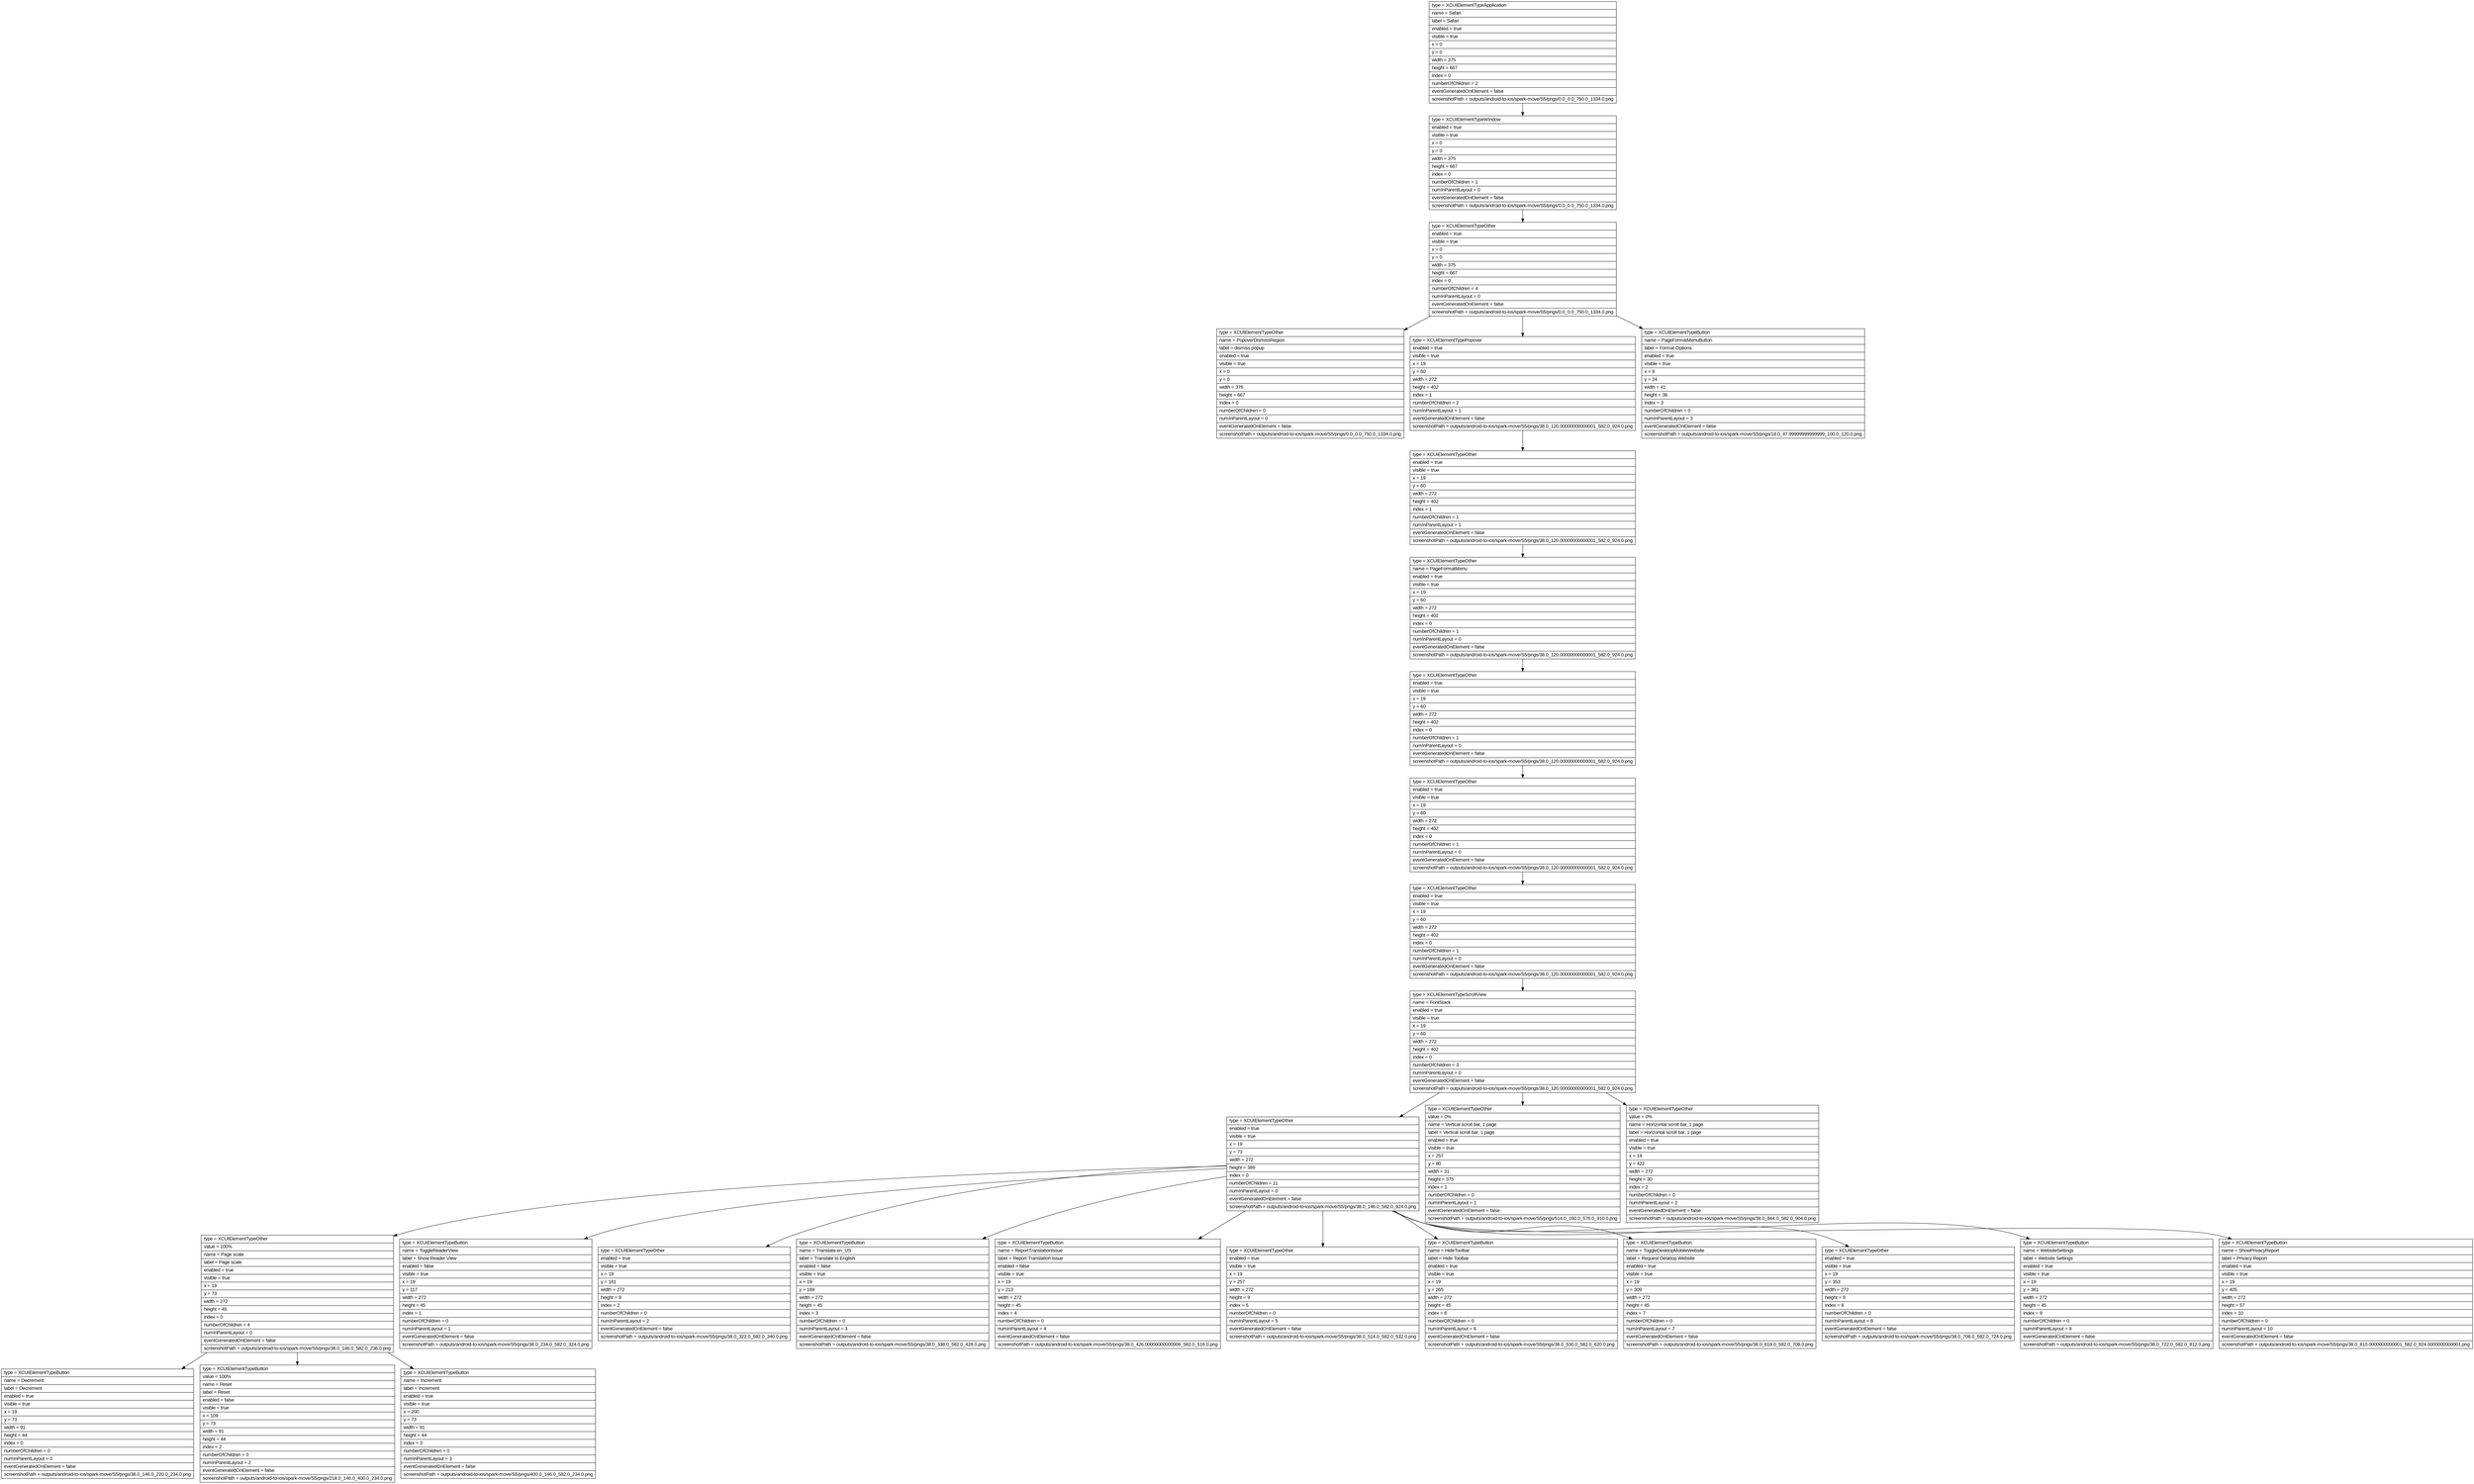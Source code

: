 digraph Layout {

	node [shape=record fontname=Arial];

	0	[label="{type = XCUIElementTypeApplication\l|name = Safari\l|label = Safari\l|enabled = true\l|visible = true\l|x = 0\l|y = 0\l|width = 375\l|height = 667\l|index = 0\l|numberOfChildren = 2\l|eventGeneratedOnElement = false \l|screenshotPath = outputs/android-to-ios/spark-move/S5/pngs/0.0_0.0_750.0_1334.0.png\l}"]
	1	[label="{type = XCUIElementTypeWindow\l|enabled = true\l|visible = true\l|x = 0\l|y = 0\l|width = 375\l|height = 667\l|index = 0\l|numberOfChildren = 1\l|numInParentLayout = 0\l|eventGeneratedOnElement = false \l|screenshotPath = outputs/android-to-ios/spark-move/S5/pngs/0.0_0.0_750.0_1334.0.png\l}"]
	2	[label="{type = XCUIElementTypeOther\l|enabled = true\l|visible = true\l|x = 0\l|y = 0\l|width = 375\l|height = 667\l|index = 0\l|numberOfChildren = 4\l|numInParentLayout = 0\l|eventGeneratedOnElement = false \l|screenshotPath = outputs/android-to-ios/spark-move/S5/pngs/0.0_0.0_750.0_1334.0.png\l}"]
	3	[label="{type = XCUIElementTypeOther\l|name = PopoverDismissRegion\l|label = dismiss popup\l|enabled = true\l|visible = true\l|x = 0\l|y = 0\l|width = 375\l|height = 667\l|index = 0\l|numberOfChildren = 0\l|numInParentLayout = 0\l|eventGeneratedOnElement = false \l|screenshotPath = outputs/android-to-ios/spark-move/S5/pngs/0.0_0.0_750.0_1334.0.png\l}"]
	4	[label="{type = XCUIElementTypePopover\l|enabled = true\l|visible = true\l|x = 19\l|y = 60\l|width = 272\l|height = 402\l|index = 1\l|numberOfChildren = 2\l|numInParentLayout = 1\l|eventGeneratedOnElement = false \l|screenshotPath = outputs/android-to-ios/spark-move/S5/pngs/38.0_120.00000000000001_582.0_924.0.png\l}"]
	5	[label="{type = XCUIElementTypeButton\l|name = PageFormatMenuButton\l|label = Format Options\l|enabled = true\l|visible = true\l|x = 9\l|y = 24\l|width = 41\l|height = 36\l|index = 3\l|numberOfChildren = 0\l|numInParentLayout = 3\l|eventGeneratedOnElement = false \l|screenshotPath = outputs/android-to-ios/spark-move/S5/pngs/18.0_47.99999999999999_100.0_120.0.png\l}"]
	6	[label="{type = XCUIElementTypeOther\l|enabled = true\l|visible = true\l|x = 19\l|y = 60\l|width = 272\l|height = 402\l|index = 1\l|numberOfChildren = 1\l|numInParentLayout = 1\l|eventGeneratedOnElement = false \l|screenshotPath = outputs/android-to-ios/spark-move/S5/pngs/38.0_120.00000000000001_582.0_924.0.png\l}"]
	7	[label="{type = XCUIElementTypeOther\l|name = PageFormatMenu\l|enabled = true\l|visible = true\l|x = 19\l|y = 60\l|width = 272\l|height = 402\l|index = 0\l|numberOfChildren = 1\l|numInParentLayout = 0\l|eventGeneratedOnElement = false \l|screenshotPath = outputs/android-to-ios/spark-move/S5/pngs/38.0_120.00000000000001_582.0_924.0.png\l}"]
	8	[label="{type = XCUIElementTypeOther\l|enabled = true\l|visible = true\l|x = 19\l|y = 60\l|width = 272\l|height = 402\l|index = 0\l|numberOfChildren = 1\l|numInParentLayout = 0\l|eventGeneratedOnElement = false \l|screenshotPath = outputs/android-to-ios/spark-move/S5/pngs/38.0_120.00000000000001_582.0_924.0.png\l}"]
	9	[label="{type = XCUIElementTypeOther\l|enabled = true\l|visible = true\l|x = 19\l|y = 60\l|width = 272\l|height = 402\l|index = 0\l|numberOfChildren = 1\l|numInParentLayout = 0\l|eventGeneratedOnElement = false \l|screenshotPath = outputs/android-to-ios/spark-move/S5/pngs/38.0_120.00000000000001_582.0_924.0.png\l}"]
	10	[label="{type = XCUIElementTypeOther\l|enabled = true\l|visible = true\l|x = 19\l|y = 60\l|width = 272\l|height = 402\l|index = 0\l|numberOfChildren = 1\l|numInParentLayout = 0\l|eventGeneratedOnElement = false \l|screenshotPath = outputs/android-to-ios/spark-move/S5/pngs/38.0_120.00000000000001_582.0_924.0.png\l}"]
	11	[label="{type = XCUIElementTypeScrollView\l|name = FontStack\l|enabled = true\l|visible = true\l|x = 19\l|y = 60\l|width = 272\l|height = 402\l|index = 0\l|numberOfChildren = 3\l|numInParentLayout = 0\l|eventGeneratedOnElement = false \l|screenshotPath = outputs/android-to-ios/spark-move/S5/pngs/38.0_120.00000000000001_582.0_924.0.png\l}"]
	12	[label="{type = XCUIElementTypeOther\l|enabled = true\l|visible = true\l|x = 19\l|y = 73\l|width = 272\l|height = 389\l|index = 0\l|numberOfChildren = 11\l|numInParentLayout = 0\l|eventGeneratedOnElement = false \l|screenshotPath = outputs/android-to-ios/spark-move/S5/pngs/38.0_146.0_582.0_924.0.png\l}"]
	13	[label="{type = XCUIElementTypeOther\l|value = 0%\l|name = Vertical scroll bar, 1 page\l|label = Vertical scroll bar, 1 page\l|enabled = true\l|visible = true\l|x = 257\l|y = 80\l|width = 31\l|height = 375\l|index = 1\l|numberOfChildren = 0\l|numInParentLayout = 1\l|eventGeneratedOnElement = false \l|screenshotPath = outputs/android-to-ios/spark-move/S5/pngs/514.0_160.0_576.0_910.0.png\l}"]
	14	[label="{type = XCUIElementTypeOther\l|value = 0%\l|name = Horizontal scroll bar, 1 page\l|label = Horizontal scroll bar, 1 page\l|enabled = true\l|visible = true\l|x = 19\l|y = 422\l|width = 272\l|height = 30\l|index = 2\l|numberOfChildren = 0\l|numInParentLayout = 2\l|eventGeneratedOnElement = false \l|screenshotPath = outputs/android-to-ios/spark-move/S5/pngs/38.0_844.0_582.0_904.0.png\l}"]
	15	[label="{type = XCUIElementTypeOther\l|value = 100%\l|name = Page scale\l|label = Page scale\l|enabled = true\l|visible = true\l|x = 19\l|y = 73\l|width = 272\l|height = 45\l|index = 0\l|numberOfChildren = 4\l|numInParentLayout = 0\l|eventGeneratedOnElement = false \l|screenshotPath = outputs/android-to-ios/spark-move/S5/pngs/38.0_146.0_582.0_236.0.png\l}"]
	16	[label="{type = XCUIElementTypeButton\l|name = ToggleReaderView\l|label = Show Reader View\l|enabled = false\l|visible = true\l|x = 19\l|y = 117\l|width = 272\l|height = 45\l|index = 1\l|numberOfChildren = 0\l|numInParentLayout = 1\l|eventGeneratedOnElement = false \l|screenshotPath = outputs/android-to-ios/spark-move/S5/pngs/38.0_234.0_582.0_324.0.png\l}"]
	17	[label="{type = XCUIElementTypeOther\l|enabled = true\l|visible = true\l|x = 19\l|y = 161\l|width = 272\l|height = 9\l|index = 2\l|numberOfChildren = 0\l|numInParentLayout = 2\l|eventGeneratedOnElement = false \l|screenshotPath = outputs/android-to-ios/spark-move/S5/pngs/38.0_322.0_582.0_340.0.png\l}"]
	18	[label="{type = XCUIElementTypeButton\l|name = Translate-en_US\l|label = Translate to English\l|enabled = false\l|visible = true\l|x = 19\l|y = 169\l|width = 272\l|height = 45\l|index = 3\l|numberOfChildren = 0\l|numInParentLayout = 3\l|eventGeneratedOnElement = false \l|screenshotPath = outputs/android-to-ios/spark-move/S5/pngs/38.0_338.0_582.0_428.0.png\l}"]
	19	[label="{type = XCUIElementTypeButton\l|name = ReportTranslationIssue\l|label = Report Translation Issue\l|enabled = false\l|visible = true\l|x = 19\l|y = 213\l|width = 272\l|height = 45\l|index = 4\l|numberOfChildren = 0\l|numInParentLayout = 4\l|eventGeneratedOnElement = false \l|screenshotPath = outputs/android-to-ios/spark-move/S5/pngs/38.0_426.00000000000006_582.0_516.0.png\l}"]
	20	[label="{type = XCUIElementTypeOther\l|enabled = true\l|visible = true\l|x = 19\l|y = 257\l|width = 272\l|height = 9\l|index = 5\l|numberOfChildren = 0\l|numInParentLayout = 5\l|eventGeneratedOnElement = false \l|screenshotPath = outputs/android-to-ios/spark-move/S5/pngs/38.0_514.0_582.0_532.0.png\l}"]
	21	[label="{type = XCUIElementTypeButton\l|name = HideToolbar\l|label = Hide Toolbar\l|enabled = true\l|visible = true\l|x = 19\l|y = 265\l|width = 272\l|height = 45\l|index = 6\l|numberOfChildren = 0\l|numInParentLayout = 6\l|eventGeneratedOnElement = false \l|screenshotPath = outputs/android-to-ios/spark-move/S5/pngs/38.0_530.0_582.0_620.0.png\l}"]
	22	[label="{type = XCUIElementTypeButton\l|name = ToggleDesktopMobileWebsite\l|label = Request Desktop Website\l|enabled = true\l|visible = true\l|x = 19\l|y = 309\l|width = 272\l|height = 45\l|index = 7\l|numberOfChildren = 0\l|numInParentLayout = 7\l|eventGeneratedOnElement = false \l|screenshotPath = outputs/android-to-ios/spark-move/S5/pngs/38.0_618.0_582.0_708.0.png\l}"]
	23	[label="{type = XCUIElementTypeOther\l|enabled = true\l|visible = true\l|x = 19\l|y = 353\l|width = 272\l|height = 9\l|index = 8\l|numberOfChildren = 0\l|numInParentLayout = 8\l|eventGeneratedOnElement = false \l|screenshotPath = outputs/android-to-ios/spark-move/S5/pngs/38.0_706.0_582.0_724.0.png\l}"]
	24	[label="{type = XCUIElementTypeButton\l|name = WebsiteSettings\l|label = Website Settings\l|enabled = true\l|visible = true\l|x = 19\l|y = 361\l|width = 272\l|height = 45\l|index = 9\l|numberOfChildren = 0\l|numInParentLayout = 9\l|eventGeneratedOnElement = false \l|screenshotPath = outputs/android-to-ios/spark-move/S5/pngs/38.0_722.0_582.0_812.0.png\l}"]
	25	[label="{type = XCUIElementTypeButton\l|name = ShowPrivacyReport\l|label = Privacy Report\l|enabled = true\l|visible = true\l|x = 19\l|y = 405\l|width = 272\l|height = 57\l|index = 10\l|numberOfChildren = 0\l|numInParentLayout = 10\l|eventGeneratedOnElement = false \l|screenshotPath = outputs/android-to-ios/spark-move/S5/pngs/38.0_810.0000000000001_582.0_924.0000000000001.png\l}"]
	26	[label="{type = XCUIElementTypeButton\l|name = Decrement\l|label = Decrement\l|enabled = true\l|visible = true\l|x = 19\l|y = 73\l|width = 91\l|height = 44\l|index = 0\l|numberOfChildren = 0\l|numInParentLayout = 0\l|eventGeneratedOnElement = false \l|screenshotPath = outputs/android-to-ios/spark-move/S5/pngs/38.0_146.0_220.0_234.0.png\l}"]
	27	[label="{type = XCUIElementTypeButton\l|value = 100%\l|name = Reset\l|label = Reset\l|enabled = false\l|visible = true\l|x = 109\l|y = 73\l|width = 91\l|height = 44\l|index = 2\l|numberOfChildren = 0\l|numInParentLayout = 2\l|eventGeneratedOnElement = false \l|screenshotPath = outputs/android-to-ios/spark-move/S5/pngs/218.0_146.0_400.0_234.0.png\l}"]
	28	[label="{type = XCUIElementTypeButton\l|name = Increment\l|label = Increment\l|enabled = true\l|visible = true\l|x = 200\l|y = 73\l|width = 91\l|height = 44\l|index = 3\l|numberOfChildren = 0\l|numInParentLayout = 3\l|eventGeneratedOnElement = false \l|screenshotPath = outputs/android-to-ios/spark-move/S5/pngs/400.0_146.0_582.0_234.0.png\l}"]


	0 -> 1
	1 -> 2
	2 -> 3
	2 -> 4
	2 -> 5
	4 -> 6
	6 -> 7
	7 -> 8
	8 -> 9
	9 -> 10
	10 -> 11
	11 -> 12
	11 -> 13
	11 -> 14
	12 -> 15
	12 -> 16
	12 -> 17
	12 -> 18
	12 -> 19
	12 -> 20
	12 -> 21
	12 -> 22
	12 -> 23
	12 -> 24
	12 -> 25
	15 -> 26
	15 -> 27
	15 -> 28


}